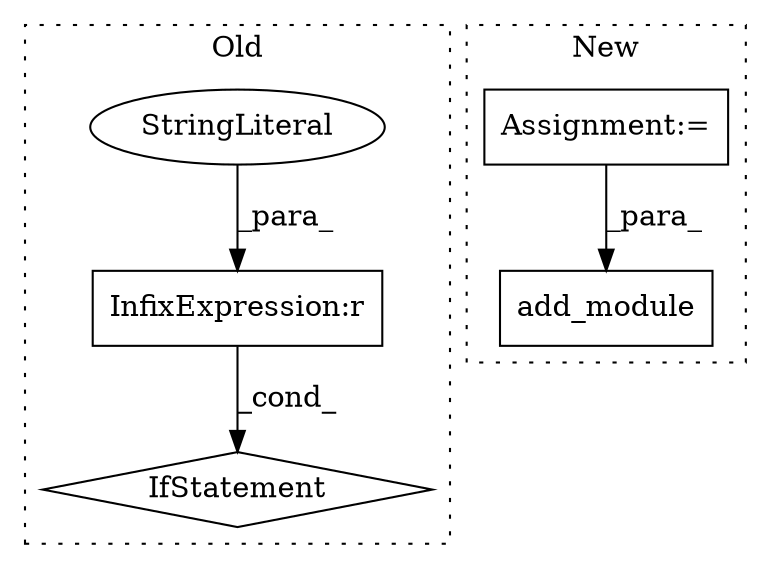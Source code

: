 digraph G {
subgraph cluster0 {
1 [label="IfStatement" a="25" s="2709" l="3" shape="diamond"];
3 [label="InfixExpression:r" a="27" s="2700" l="4" shape="box"];
4 [label="StringLiteral" a="45" s="2704" l="4" shape="ellipse"];
label = "Old";
style="dotted";
}
subgraph cluster1 {
2 [label="add_module" a="32" s="2538,2565" l="11,1" shape="box"];
5 [label="Assignment:=" a="7" s="1801" l="5" shape="box"];
label = "New";
style="dotted";
}
3 -> 1 [label="_cond_"];
4 -> 3 [label="_para_"];
5 -> 2 [label="_para_"];
}